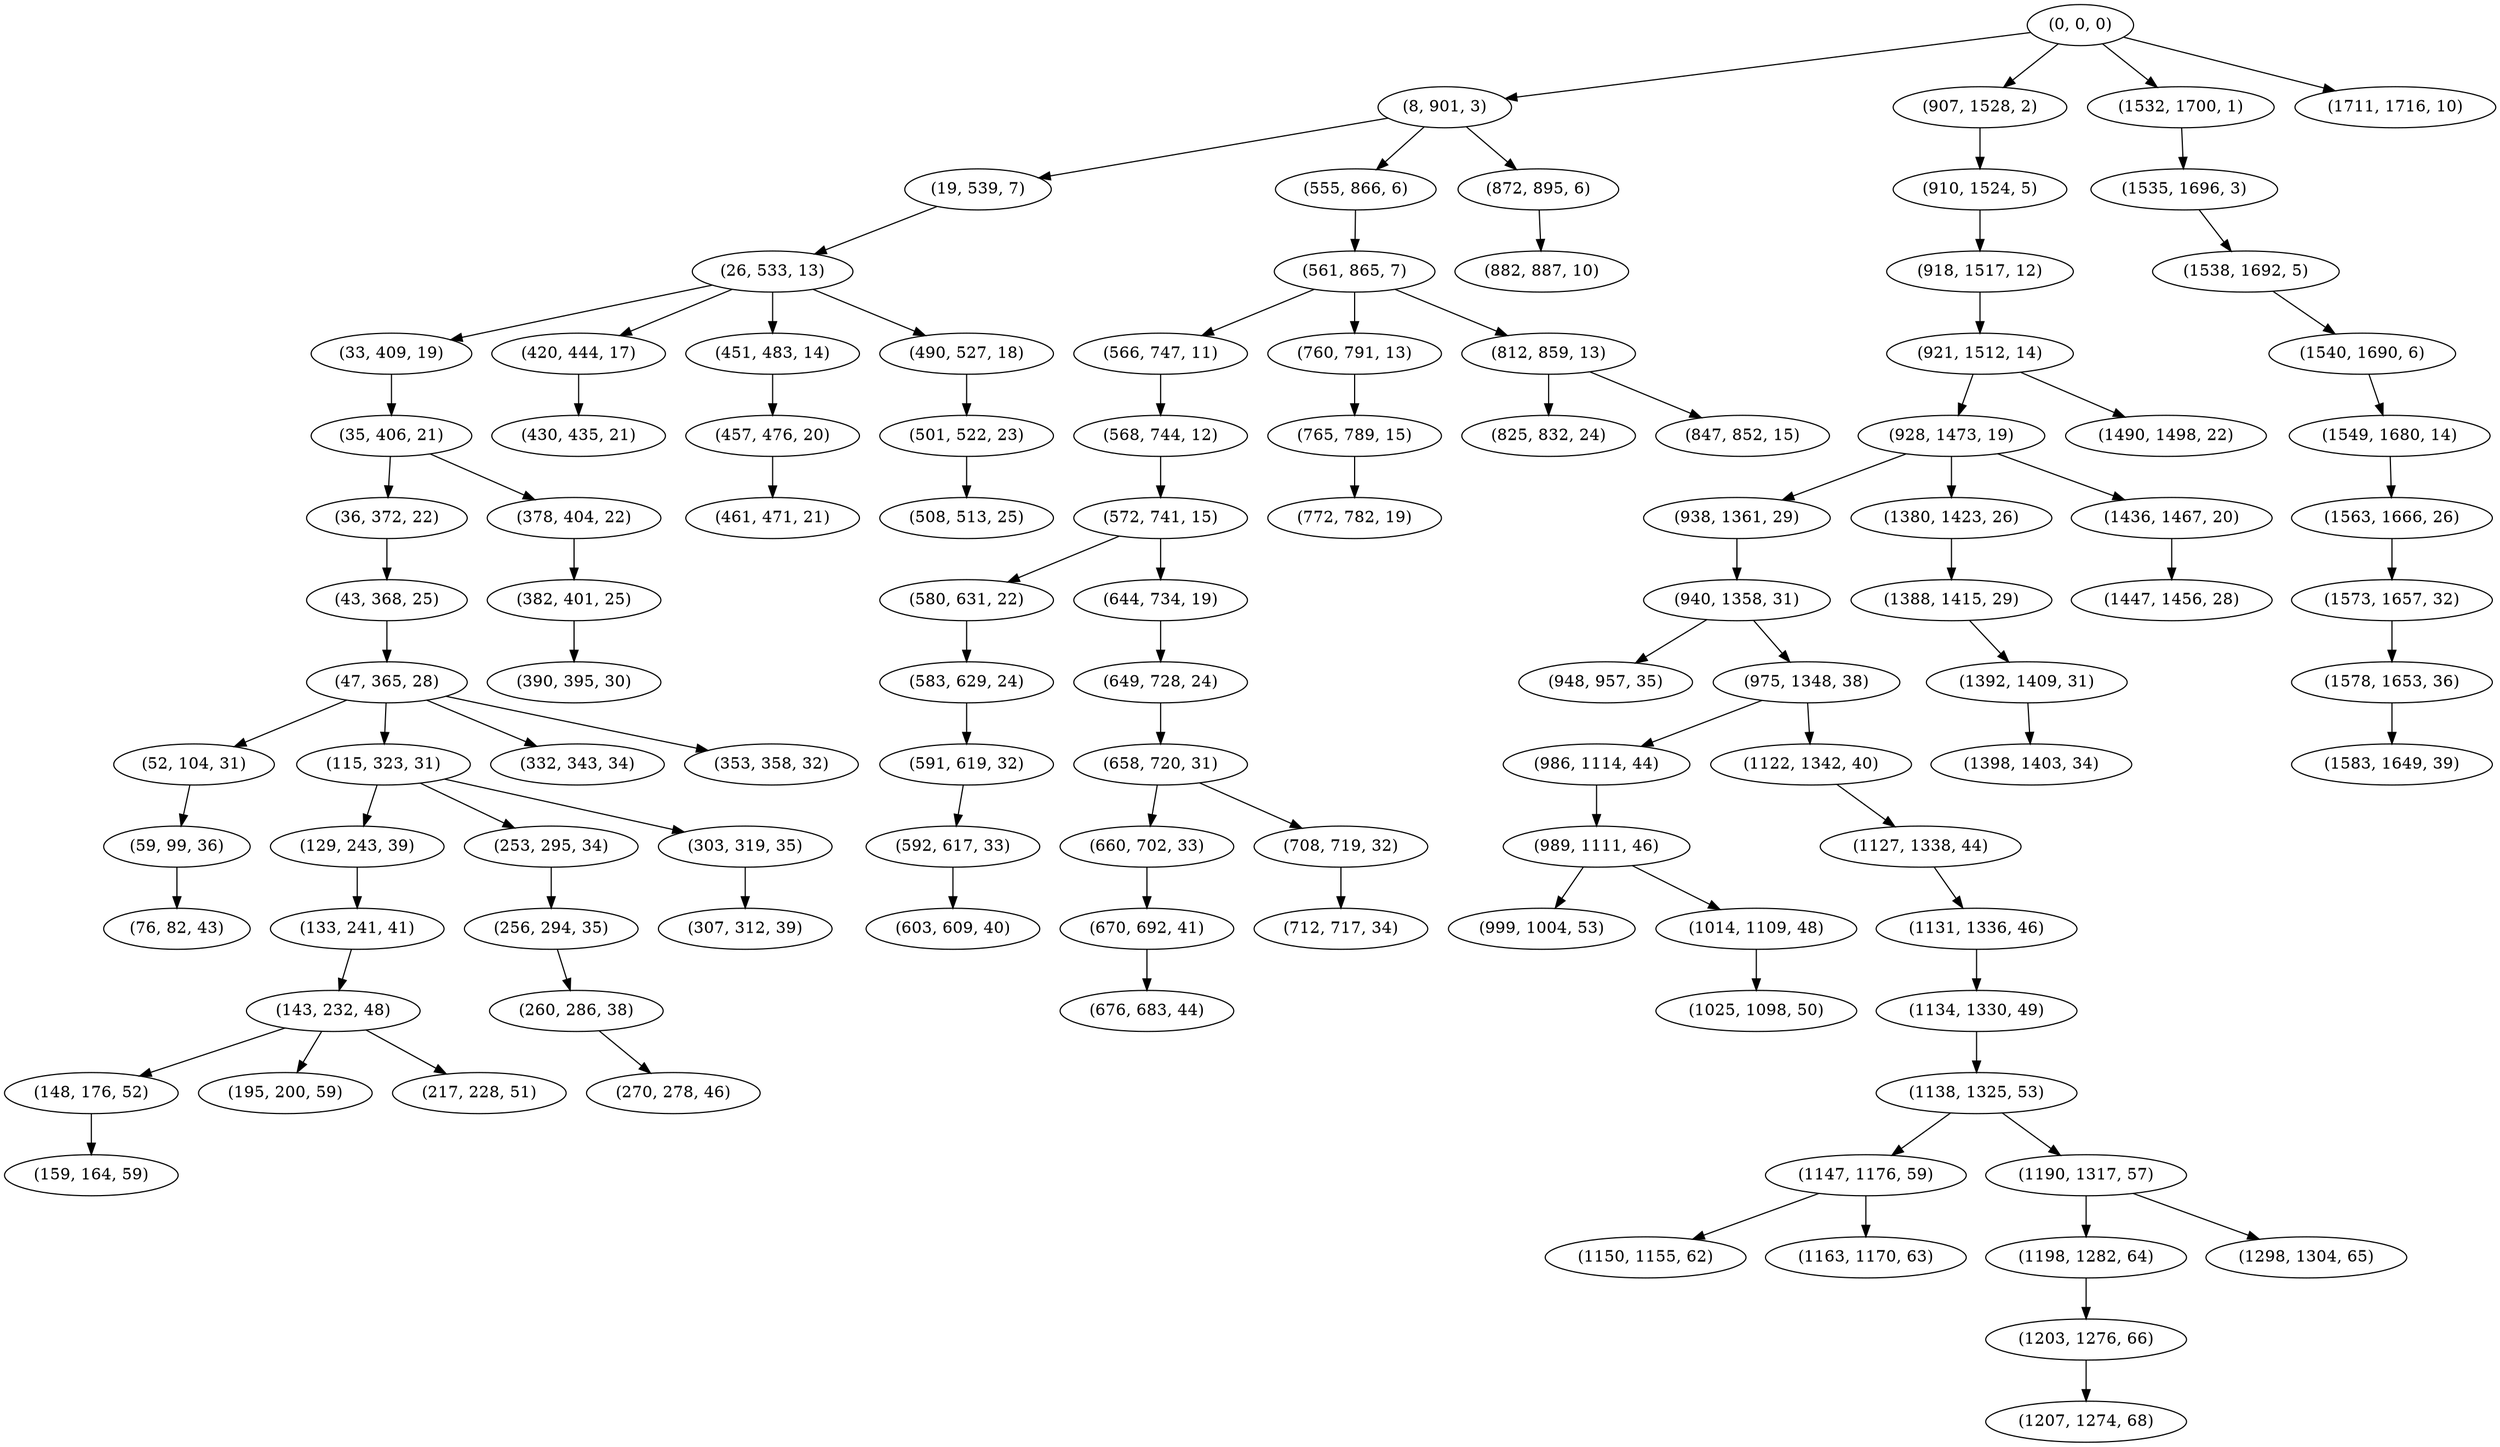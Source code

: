 digraph tree {
    "(0, 0, 0)";
    "(8, 901, 3)";
    "(19, 539, 7)";
    "(26, 533, 13)";
    "(33, 409, 19)";
    "(35, 406, 21)";
    "(36, 372, 22)";
    "(43, 368, 25)";
    "(47, 365, 28)";
    "(52, 104, 31)";
    "(59, 99, 36)";
    "(76, 82, 43)";
    "(115, 323, 31)";
    "(129, 243, 39)";
    "(133, 241, 41)";
    "(143, 232, 48)";
    "(148, 176, 52)";
    "(159, 164, 59)";
    "(195, 200, 59)";
    "(217, 228, 51)";
    "(253, 295, 34)";
    "(256, 294, 35)";
    "(260, 286, 38)";
    "(270, 278, 46)";
    "(303, 319, 35)";
    "(307, 312, 39)";
    "(332, 343, 34)";
    "(353, 358, 32)";
    "(378, 404, 22)";
    "(382, 401, 25)";
    "(390, 395, 30)";
    "(420, 444, 17)";
    "(430, 435, 21)";
    "(451, 483, 14)";
    "(457, 476, 20)";
    "(461, 471, 21)";
    "(490, 527, 18)";
    "(501, 522, 23)";
    "(508, 513, 25)";
    "(555, 866, 6)";
    "(561, 865, 7)";
    "(566, 747, 11)";
    "(568, 744, 12)";
    "(572, 741, 15)";
    "(580, 631, 22)";
    "(583, 629, 24)";
    "(591, 619, 32)";
    "(592, 617, 33)";
    "(603, 609, 40)";
    "(644, 734, 19)";
    "(649, 728, 24)";
    "(658, 720, 31)";
    "(660, 702, 33)";
    "(670, 692, 41)";
    "(676, 683, 44)";
    "(708, 719, 32)";
    "(712, 717, 34)";
    "(760, 791, 13)";
    "(765, 789, 15)";
    "(772, 782, 19)";
    "(812, 859, 13)";
    "(825, 832, 24)";
    "(847, 852, 15)";
    "(872, 895, 6)";
    "(882, 887, 10)";
    "(907, 1528, 2)";
    "(910, 1524, 5)";
    "(918, 1517, 12)";
    "(921, 1512, 14)";
    "(928, 1473, 19)";
    "(938, 1361, 29)";
    "(940, 1358, 31)";
    "(948, 957, 35)";
    "(975, 1348, 38)";
    "(986, 1114, 44)";
    "(989, 1111, 46)";
    "(999, 1004, 53)";
    "(1014, 1109, 48)";
    "(1025, 1098, 50)";
    "(1122, 1342, 40)";
    "(1127, 1338, 44)";
    "(1131, 1336, 46)";
    "(1134, 1330, 49)";
    "(1138, 1325, 53)";
    "(1147, 1176, 59)";
    "(1150, 1155, 62)";
    "(1163, 1170, 63)";
    "(1190, 1317, 57)";
    "(1198, 1282, 64)";
    "(1203, 1276, 66)";
    "(1207, 1274, 68)";
    "(1298, 1304, 65)";
    "(1380, 1423, 26)";
    "(1388, 1415, 29)";
    "(1392, 1409, 31)";
    "(1398, 1403, 34)";
    "(1436, 1467, 20)";
    "(1447, 1456, 28)";
    "(1490, 1498, 22)";
    "(1532, 1700, 1)";
    "(1535, 1696, 3)";
    "(1538, 1692, 5)";
    "(1540, 1690, 6)";
    "(1549, 1680, 14)";
    "(1563, 1666, 26)";
    "(1573, 1657, 32)";
    "(1578, 1653, 36)";
    "(1583, 1649, 39)";
    "(1711, 1716, 10)";
    "(0, 0, 0)" -> "(8, 901, 3)";
    "(0, 0, 0)" -> "(907, 1528, 2)";
    "(0, 0, 0)" -> "(1532, 1700, 1)";
    "(0, 0, 0)" -> "(1711, 1716, 10)";
    "(8, 901, 3)" -> "(19, 539, 7)";
    "(8, 901, 3)" -> "(555, 866, 6)";
    "(8, 901, 3)" -> "(872, 895, 6)";
    "(19, 539, 7)" -> "(26, 533, 13)";
    "(26, 533, 13)" -> "(33, 409, 19)";
    "(26, 533, 13)" -> "(420, 444, 17)";
    "(26, 533, 13)" -> "(451, 483, 14)";
    "(26, 533, 13)" -> "(490, 527, 18)";
    "(33, 409, 19)" -> "(35, 406, 21)";
    "(35, 406, 21)" -> "(36, 372, 22)";
    "(35, 406, 21)" -> "(378, 404, 22)";
    "(36, 372, 22)" -> "(43, 368, 25)";
    "(43, 368, 25)" -> "(47, 365, 28)";
    "(47, 365, 28)" -> "(52, 104, 31)";
    "(47, 365, 28)" -> "(115, 323, 31)";
    "(47, 365, 28)" -> "(332, 343, 34)";
    "(47, 365, 28)" -> "(353, 358, 32)";
    "(52, 104, 31)" -> "(59, 99, 36)";
    "(59, 99, 36)" -> "(76, 82, 43)";
    "(115, 323, 31)" -> "(129, 243, 39)";
    "(115, 323, 31)" -> "(253, 295, 34)";
    "(115, 323, 31)" -> "(303, 319, 35)";
    "(129, 243, 39)" -> "(133, 241, 41)";
    "(133, 241, 41)" -> "(143, 232, 48)";
    "(143, 232, 48)" -> "(148, 176, 52)";
    "(143, 232, 48)" -> "(195, 200, 59)";
    "(143, 232, 48)" -> "(217, 228, 51)";
    "(148, 176, 52)" -> "(159, 164, 59)";
    "(253, 295, 34)" -> "(256, 294, 35)";
    "(256, 294, 35)" -> "(260, 286, 38)";
    "(260, 286, 38)" -> "(270, 278, 46)";
    "(303, 319, 35)" -> "(307, 312, 39)";
    "(378, 404, 22)" -> "(382, 401, 25)";
    "(382, 401, 25)" -> "(390, 395, 30)";
    "(420, 444, 17)" -> "(430, 435, 21)";
    "(451, 483, 14)" -> "(457, 476, 20)";
    "(457, 476, 20)" -> "(461, 471, 21)";
    "(490, 527, 18)" -> "(501, 522, 23)";
    "(501, 522, 23)" -> "(508, 513, 25)";
    "(555, 866, 6)" -> "(561, 865, 7)";
    "(561, 865, 7)" -> "(566, 747, 11)";
    "(561, 865, 7)" -> "(760, 791, 13)";
    "(561, 865, 7)" -> "(812, 859, 13)";
    "(566, 747, 11)" -> "(568, 744, 12)";
    "(568, 744, 12)" -> "(572, 741, 15)";
    "(572, 741, 15)" -> "(580, 631, 22)";
    "(572, 741, 15)" -> "(644, 734, 19)";
    "(580, 631, 22)" -> "(583, 629, 24)";
    "(583, 629, 24)" -> "(591, 619, 32)";
    "(591, 619, 32)" -> "(592, 617, 33)";
    "(592, 617, 33)" -> "(603, 609, 40)";
    "(644, 734, 19)" -> "(649, 728, 24)";
    "(649, 728, 24)" -> "(658, 720, 31)";
    "(658, 720, 31)" -> "(660, 702, 33)";
    "(658, 720, 31)" -> "(708, 719, 32)";
    "(660, 702, 33)" -> "(670, 692, 41)";
    "(670, 692, 41)" -> "(676, 683, 44)";
    "(708, 719, 32)" -> "(712, 717, 34)";
    "(760, 791, 13)" -> "(765, 789, 15)";
    "(765, 789, 15)" -> "(772, 782, 19)";
    "(812, 859, 13)" -> "(825, 832, 24)";
    "(812, 859, 13)" -> "(847, 852, 15)";
    "(872, 895, 6)" -> "(882, 887, 10)";
    "(907, 1528, 2)" -> "(910, 1524, 5)";
    "(910, 1524, 5)" -> "(918, 1517, 12)";
    "(918, 1517, 12)" -> "(921, 1512, 14)";
    "(921, 1512, 14)" -> "(928, 1473, 19)";
    "(921, 1512, 14)" -> "(1490, 1498, 22)";
    "(928, 1473, 19)" -> "(938, 1361, 29)";
    "(928, 1473, 19)" -> "(1380, 1423, 26)";
    "(928, 1473, 19)" -> "(1436, 1467, 20)";
    "(938, 1361, 29)" -> "(940, 1358, 31)";
    "(940, 1358, 31)" -> "(948, 957, 35)";
    "(940, 1358, 31)" -> "(975, 1348, 38)";
    "(975, 1348, 38)" -> "(986, 1114, 44)";
    "(975, 1348, 38)" -> "(1122, 1342, 40)";
    "(986, 1114, 44)" -> "(989, 1111, 46)";
    "(989, 1111, 46)" -> "(999, 1004, 53)";
    "(989, 1111, 46)" -> "(1014, 1109, 48)";
    "(1014, 1109, 48)" -> "(1025, 1098, 50)";
    "(1122, 1342, 40)" -> "(1127, 1338, 44)";
    "(1127, 1338, 44)" -> "(1131, 1336, 46)";
    "(1131, 1336, 46)" -> "(1134, 1330, 49)";
    "(1134, 1330, 49)" -> "(1138, 1325, 53)";
    "(1138, 1325, 53)" -> "(1147, 1176, 59)";
    "(1138, 1325, 53)" -> "(1190, 1317, 57)";
    "(1147, 1176, 59)" -> "(1150, 1155, 62)";
    "(1147, 1176, 59)" -> "(1163, 1170, 63)";
    "(1190, 1317, 57)" -> "(1198, 1282, 64)";
    "(1190, 1317, 57)" -> "(1298, 1304, 65)";
    "(1198, 1282, 64)" -> "(1203, 1276, 66)";
    "(1203, 1276, 66)" -> "(1207, 1274, 68)";
    "(1380, 1423, 26)" -> "(1388, 1415, 29)";
    "(1388, 1415, 29)" -> "(1392, 1409, 31)";
    "(1392, 1409, 31)" -> "(1398, 1403, 34)";
    "(1436, 1467, 20)" -> "(1447, 1456, 28)";
    "(1532, 1700, 1)" -> "(1535, 1696, 3)";
    "(1535, 1696, 3)" -> "(1538, 1692, 5)";
    "(1538, 1692, 5)" -> "(1540, 1690, 6)";
    "(1540, 1690, 6)" -> "(1549, 1680, 14)";
    "(1549, 1680, 14)" -> "(1563, 1666, 26)";
    "(1563, 1666, 26)" -> "(1573, 1657, 32)";
    "(1573, 1657, 32)" -> "(1578, 1653, 36)";
    "(1578, 1653, 36)" -> "(1583, 1649, 39)";
}
